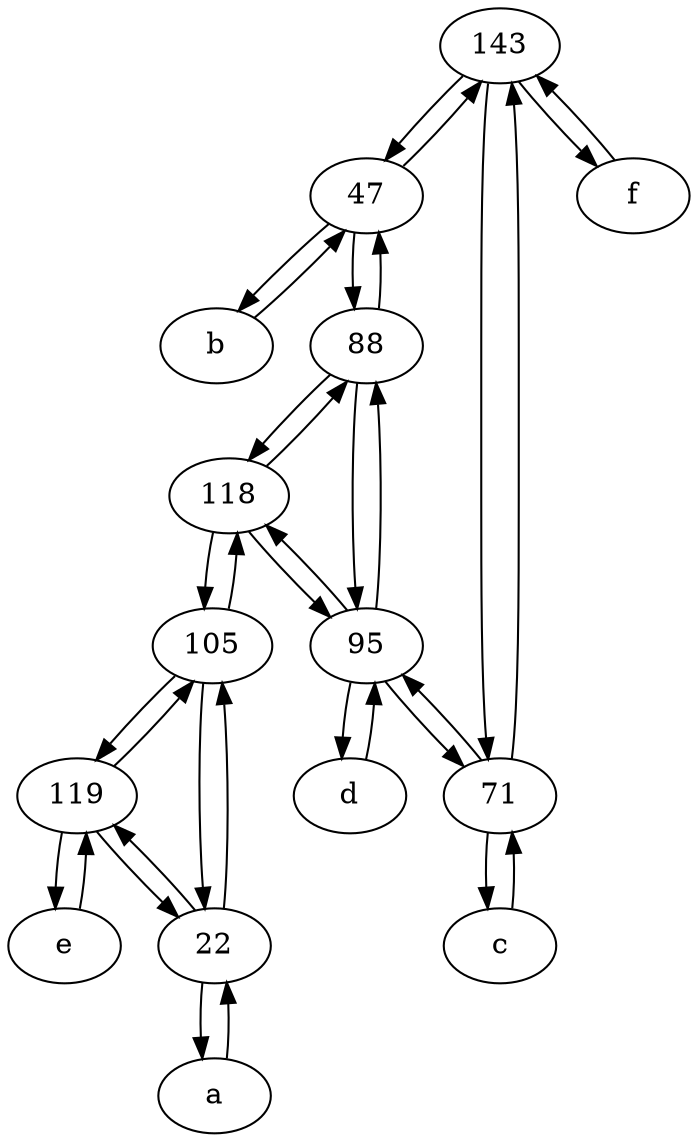 digraph  {
	143;
	e [pos="30,50!"];
	119;
	47;
	71;
	105;
	a [pos="40,10!"];
	22;
	95;
	c [pos="20,10!"];
	118;
	f [pos="15,45!"];
	d [pos="20,30!"];
	88;
	b [pos="50,20!"];
	f -> 143;
	143 -> 47;
	95 -> 118;
	143 -> f;
	119 -> e;
	c -> 71;
	47 -> 88;
	88 -> 47;
	a -> 22;
	71 -> c;
	118 -> 105;
	22 -> a;
	95 -> d;
	88 -> 118;
	47 -> 143;
	47 -> b;
	d -> 95;
	118 -> 95;
	22 -> 105;
	105 -> 22;
	b -> 47;
	143 -> 71;
	95 -> 88;
	88 -> 95;
	118 -> 88;
	71 -> 143;
	105 -> 118;
	e -> 119;
	22 -> 119;
	105 -> 119;
	119 -> 22;
	95 -> 71;
	119 -> 105;
	71 -> 95;

	}